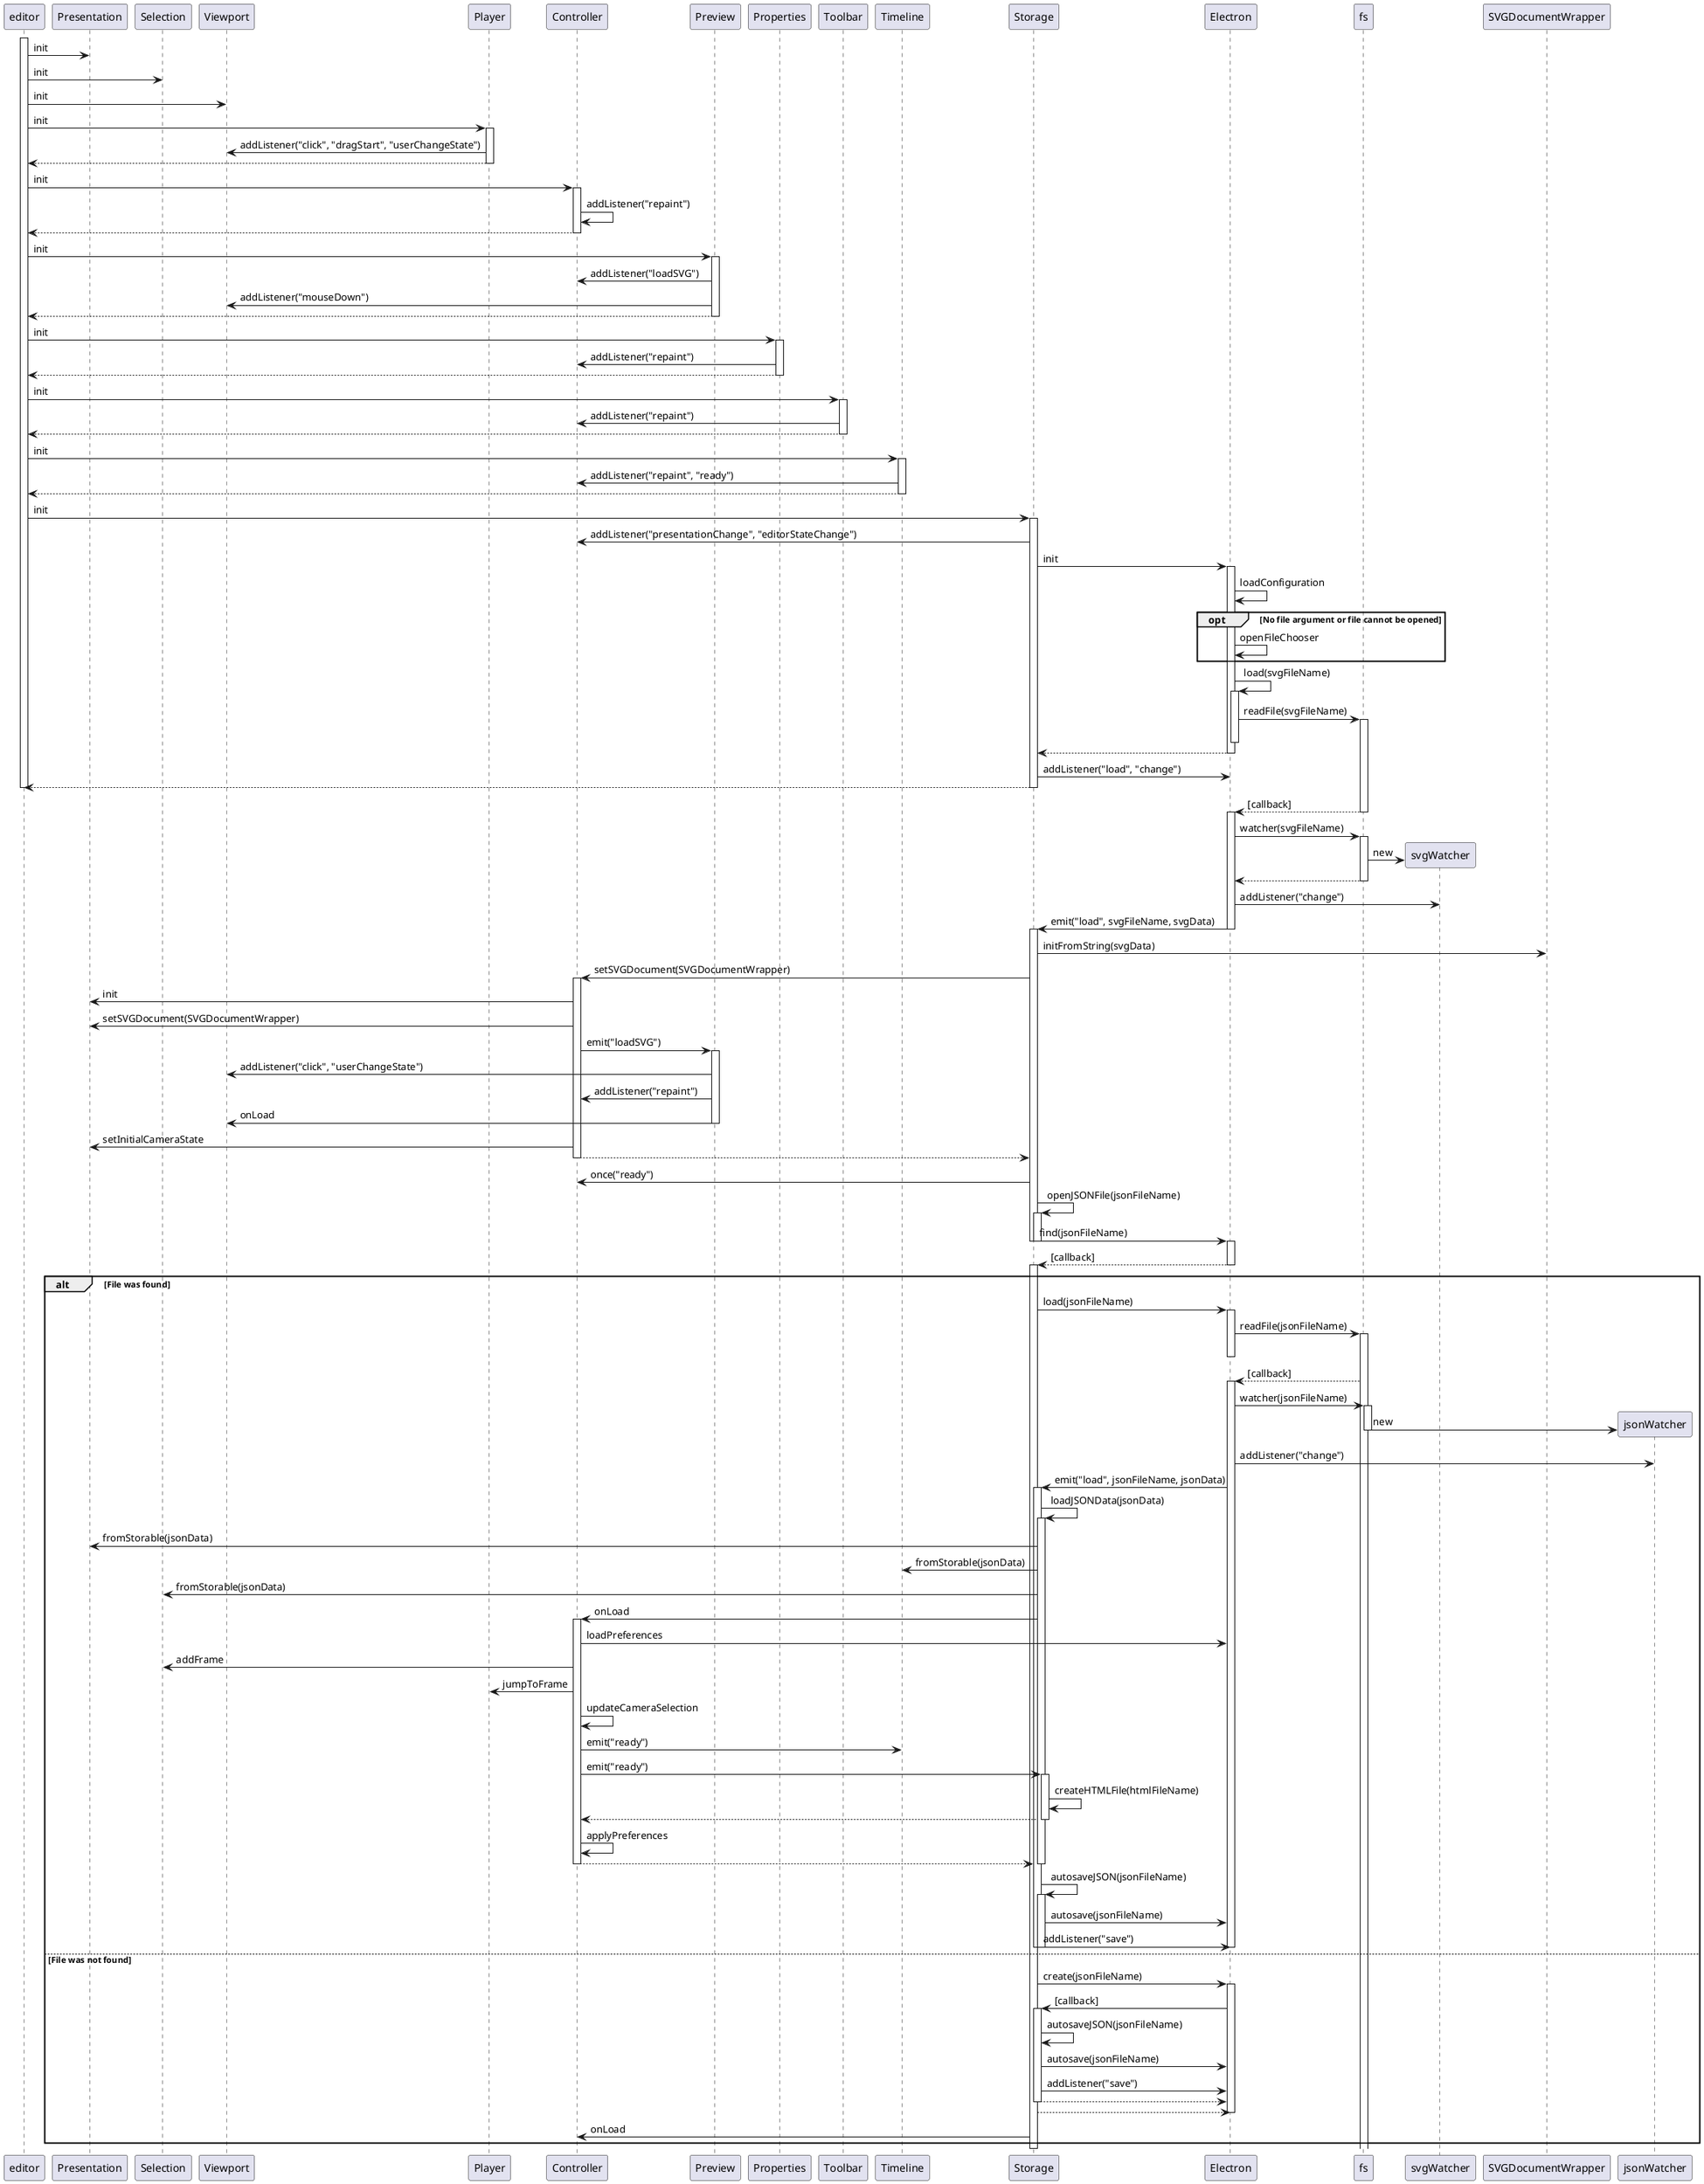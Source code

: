 
@startuml

activate editor
editor -> Presentation : init

editor -> Selection : init

editor -> Viewport : init

editor -> Player : init
activate Player
    Player -> Viewport : addListener("click", "dragStart", "userChangeState")
    Player --> editor
deactivate Player

editor -> Controller : init
activate Controller
    Controller -> Controller : addListener("repaint")
    Controller --> editor
deactivate Controller

editor -> Preview : init
activate Preview
    Preview -> Controller : addListener("loadSVG")
    Preview -> Viewport : addListener("mouseDown")
    Preview --> editor
deactivate Preview

editor -> Properties : init
activate Properties
    Properties -> Controller : addListener("repaint")
    Properties --> editor
deactivate Properties

editor -> Toolbar : init
activate Toolbar
    Toolbar -> Controller : addListener("repaint")
    Toolbar --> editor
deactivate Toolbar

editor -> Timeline : init
activate Timeline
    Timeline -> Controller : addListener("repaint", "ready")
    Timeline --> editor
deactivate Timeline

editor -> Storage : init
activate Storage
    Storage -> Controller : addListener("presentationChange", "editorStateChange")
    Storage -> Electron : init
    activate Electron
        Electron -> Electron : loadConfiguration
        opt No file argument or file cannot be opened
        Electron -> Electron : openFileChooser
        end
        Electron -> Electron : load(svgFileName)
        activate Electron
            Electron -> fs : readFile(svgFileName)
            activate fs
        deactivate Electron
        Electron --> Storage
    deactivate Electron
    Storage -> Electron : addListener("load", "change")
    Storage --> editor
deactivate Storage
deactivate editor

fs --> Electron : [callback]
deactivate fs
activate Electron
    Electron -> fs : watcher(svgFileName)
    activate fs
        create svgWatcher
        fs -> svgWatcher : new
        fs --> Electron
    deactivate fs
    Electron -> svgWatcher : addListener("change")

    Electron -> Storage : emit("load", svgFileName, svgData)
deactivate Electron

activate Storage
    Storage -> SVGDocumentWrapper : initFromString(svgData)
    Storage -> Controller : setSVGDocument(SVGDocumentWrapper)
    activate Controller
        Controller -> Presentation : init
        Controller -> Presentation : setSVGDocument(SVGDocumentWrapper)
        Controller -> Preview : emit("loadSVG")
        activate Preview
            Preview -> Viewport : addListener("click", "userChangeState")
            Preview -> Controller : addListener("repaint")
            Preview -> Viewport : onLoad
        deactivate Preview
        Controller -> Presentation : setInitialCameraState
        Controller --> Storage
    deactivate Controller
    Storage -> Controller : once("ready")
    Storage -> Storage : openJSONFile(jsonFileName)
    activate Storage
        Storage -> Electron : find(jsonFileName)
    deactivate Storage
deactivate Storage

activate Electron
Electron --> Storage : [callback]
deactivate Electron

activate Storage
    alt File was found
        Storage -> Electron : load(jsonFileName)
        activate Electron
            Electron -> fs : readFile(jsonFileName)
            activate fs
        deactivate Electron

        fs --> Electron : [callback]
        activate Electron
            Electron -> fs : watcher(jsonFileName)
            activate fs
                create jsonWatcher
                fs -> jsonWatcher : new
            deactivate fs
            Electron -> jsonWatcher : addListener("change")
            Electron -> Storage : emit("load", jsonFileName, jsonData)
            activate Storage
                Storage -> Storage : loadJSONData(jsonData)
                activate Storage
                    Storage -> Presentation : fromStorable(jsonData)
                    Storage -> Timeline : fromStorable(jsonData)
                    Storage -> Selection : fromStorable(jsonData)
                    Storage -> Controller : onLoad
                    activate Controller
                        Controller -> Electron : loadPreferences
                        Controller -> Selection : addFrame
                        Controller -> Player : jumpToFrame
                        Controller -> Controller : updateCameraSelection
                        Controller -> Timeline : emit("ready")
                        Controller -> Storage : emit("ready")
                        activate Storage
                            Storage -> Storage : createHTMLFile(htmlFileName)
                            Storage --> Controller
                        deactivate Storage
                        Controller -> Controller : applyPreferences
                        Controller --> Storage
                    deactivate Controller
                deactivate Storage
                Storage -> Storage : autosaveJSON(jsonFileName)
                activate Storage
                    Storage -> Electron : autosave(jsonFileName)
                    Storage -> Electron : addListener("save")
                deactivate Storage
            deactivate Storage
        deactivate Electron

    else File was not found
        Storage -> Electron : create(jsonFileName)
        activate Electron
            Electron -> Storage : [callback]
            activate Storage
                Storage -> Storage : autosaveJSON(jsonFileName)
                    Storage -> Electron : autosave(jsonFileName)
                    Storage -> Electron : addListener("save")
                Storage --> Electron
            deactivate Storage
            Storage --> Electron
        deactivate Electron
        Storage -> Controller : onLoad
    end
deactivate Storage

@enduml

